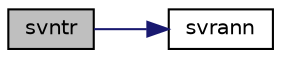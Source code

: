 digraph "svntr"
{
  edge [fontname="Helvetica",fontsize="10",labelfontname="Helvetica",labelfontsize="10"];
  node [fontname="Helvetica",fontsize="10",shape=record];
  rankdir="LR";
  Node1 [label="svntr",height=0.2,width=0.4,color="black", fillcolor="grey75", style="filled", fontcolor="black"];
  Node1 -> Node2 [color="midnightblue",fontsize="10",style="solid",fontname="Helvetica"];
  Node2 [label="svrann",height=0.2,width=0.4,color="black", fillcolor="white", style="filled",URL="$svrann_8f.html#a84ea7405150c775413d950a418dcd559"];
}

